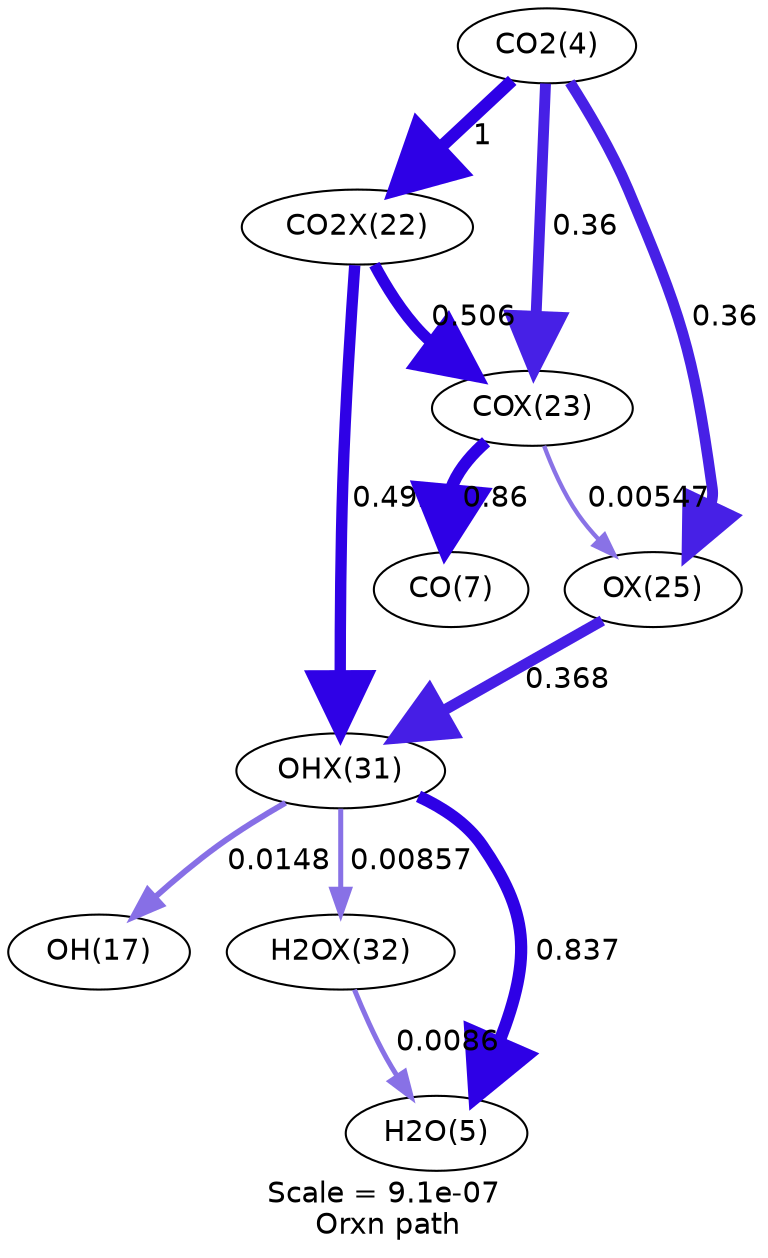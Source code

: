 digraph reaction_paths {
center=1;
s25 -> s2[fontname="Helvetica", penwidth=6, arrowsize=3, color="0.7, 1.5, 0.9"
, label=" 1"];
s25 -> s3[fontname="Helvetica", penwidth=5.23, arrowsize=2.61, color="0.7, 0.86, 0.9"
, label=" 0.36"];
s25 -> s5[fontname="Helvetica", penwidth=5.23, arrowsize=2.61, color="0.7, 0.86, 0.9"
, label=" 0.36"];
s2 -> s3[fontname="Helvetica", penwidth=5.49, arrowsize=2.74, color="0.7, 1.01, 0.9"
, label=" 0.506"];
s2 -> s11[fontname="Helvetica", penwidth=5.46, arrowsize=2.73, color="0.7, 0.992, 0.9"
, label=" 0.492"];
s3 -> s28[fontname="Helvetica", penwidth=5.89, arrowsize=2.94, color="0.7, 1.36, 0.9"
, label=" 0.86"];
s3 -> s5[fontname="Helvetica", penwidth=2.07, arrowsize=1.03, color="0.7, 0.505, 0.9"
, label=" 0.00547"];
s5 -> s11[fontname="Helvetica", penwidth=5.25, arrowsize=2.62, color="0.7, 0.868, 0.9"
, label=" 0.368"];
s11 -> s38[fontname="Helvetica", penwidth=2.82, arrowsize=1.41, color="0.7, 0.515, 0.9"
, label=" 0.0148"];
s11 -> s12[fontname="Helvetica", penwidth=2.41, arrowsize=1.2, color="0.7, 0.509, 0.9"
, label=" 0.00857"];
s11 -> s26[fontname="Helvetica", penwidth=5.87, arrowsize=2.93, color="0.7, 1.34, 0.9"
, label=" 0.837"];
s12 -> s26[fontname="Helvetica", penwidth=2.41, arrowsize=1.2, color="0.7, 0.509, 0.9"
, label=" 0.0086"];
s2 [ fontname="Helvetica", label="CO2X(22)"];
s3 [ fontname="Helvetica", label="COX(23)"];
s5 [ fontname="Helvetica", label="OX(25)"];
s11 [ fontname="Helvetica", label="OHX(31)"];
s12 [ fontname="Helvetica", label="H2OX(32)"];
s25 [ fontname="Helvetica", label="CO2(4)"];
s26 [ fontname="Helvetica", label="H2O(5)"];
s28 [ fontname="Helvetica", label="CO(7)"];
s38 [ fontname="Helvetica", label="OH(17)"];
 label = "Scale = 9.1e-07\l Orxn path";
 fontname = "Helvetica";
}
